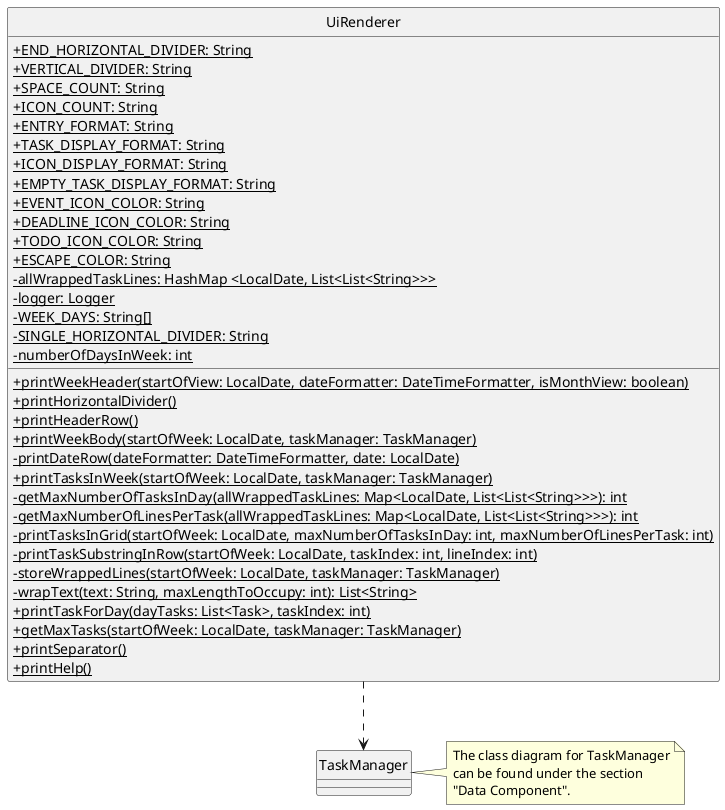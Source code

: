 @startuml

skinparam classAttributeIconSize 0

class UiRenderer {
    + {static} END_HORIZONTAL_DIVIDER: String
    + {static} VERTICAL_DIVIDER: String
    + {static} SPACE_COUNT: String
    + {static} ICON_COUNT: String
    + {static} ENTRY_FORMAT: String
    + {static} TASK_DISPLAY_FORMAT: String
    + {static} ICON_DISPLAY_FORMAT: String
    + {static} EMPTY_TASK_DISPLAY_FORMAT: String
    + {static} EVENT_ICON_COLOR: String
    + {static} DEADLINE_ICON_COLOR: String
    + {static} TODO_ICON_COLOR: String
    + {static} ESCAPE_COLOR: String
    - {static} allWrappedTaskLines: HashMap <LocalDate, List<List<String>>>
    - {static} logger: Logger
    - {static} WEEK_DAYS: String[]
    - {static} SINGLE_HORIZONTAL_DIVIDER: String
    - {static} numberOfDaysInWeek: int
    + {static} printWeekHeader(startOfView: LocalDate, dateFormatter: DateTimeFormatter, isMonthView: boolean)
    + {static} printHorizontalDivider()
    + {static} printHeaderRow()
    + {static} printWeekBody(startOfWeek: LocalDate, taskManager: TaskManager)
    - {static} printDateRow(dateFormatter: DateTimeFormatter, date: LocalDate)
    + {static} printTasksInWeek(startOfWeek: LocalDate, taskManager: TaskManager)
    - {static} getMaxNumberOfTasksInDay(allWrappedTaskLines: Map<LocalDate, List<List<String>>>): int
    - {static} getMaxNumberOfLinesPerTask(allWrappedTaskLines: Map<LocalDate, List<List<String>>>): int
    - {static} printTasksInGrid(startOfWeek: LocalDate, maxNumberOfTasksInDay: int, maxNumberOfLinesPerTask: int)
    - {static} printTaskSubstringInRow(startOfWeek: LocalDate, taskIndex: int, lineIndex: int)
    - {static} storeWrappedLines(startOfWeek: LocalDate, taskManager: TaskManager)
    - {static} wrapText(text: String, maxLengthToOccupy: int): List<String>
    + {static} printTaskForDay(dayTasks: List<Task>, taskIndex: int)
    + {static} getMaxTasks(startOfWeek: LocalDate, taskManager: TaskManager)
    + {static} printSeparator()
    + {static} printHelp()
}

class TaskManager {
}

UiRenderer ..> TaskManager

note right of TaskManager
  The class diagram for TaskManager
  can be found under the section 
  "Data Component".
end note

hide circle

@enduml
